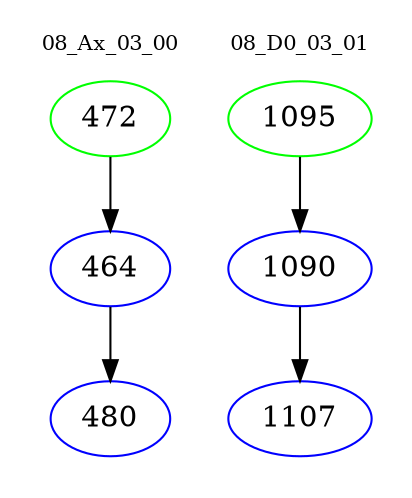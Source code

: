 digraph{
subgraph cluster_0 {
color = white
label = "08_Ax_03_00";
fontsize=10;
T0_472 [label="472", color="green"]
T0_472 -> T0_464 [color="black"]
T0_464 [label="464", color="blue"]
T0_464 -> T0_480 [color="black"]
T0_480 [label="480", color="blue"]
}
subgraph cluster_1 {
color = white
label = "08_D0_03_01";
fontsize=10;
T1_1095 [label="1095", color="green"]
T1_1095 -> T1_1090 [color="black"]
T1_1090 [label="1090", color="blue"]
T1_1090 -> T1_1107 [color="black"]
T1_1107 [label="1107", color="blue"]
}
}
